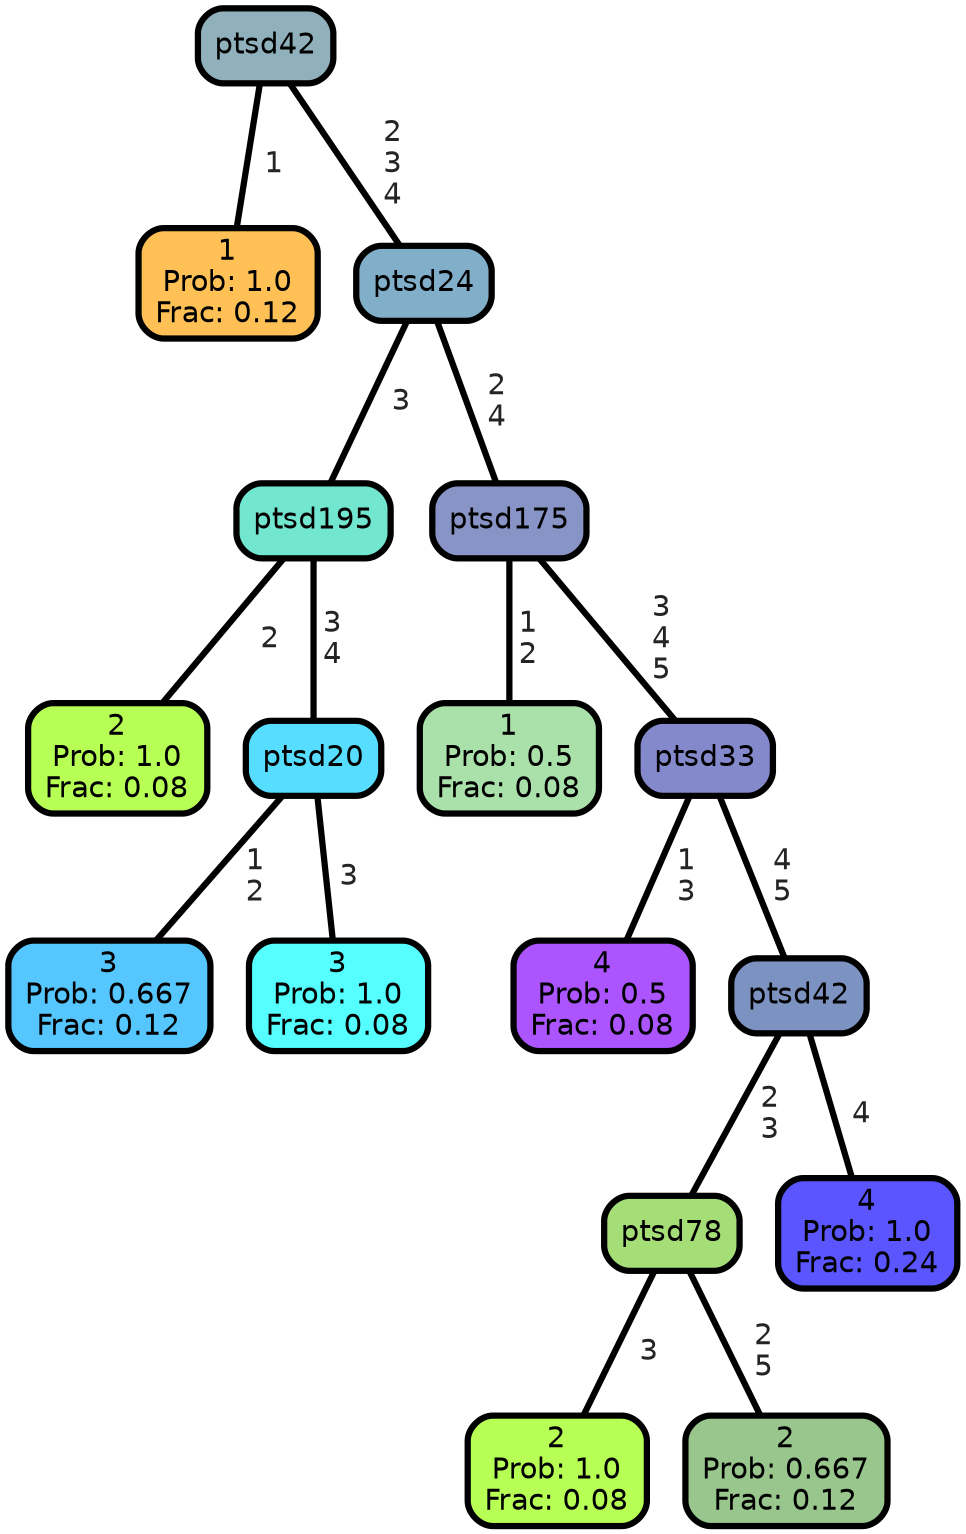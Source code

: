 graph Tree {
node [shape=box, style="filled, rounded",color="black",penwidth="3",fontcolor="black",                 fontname=helvetica] ;
graph [ranksep="0 equally", splines=straight,                 bgcolor=transparent, dpi=200] ;
edge [fontname=helvetica, fontweight=bold,fontcolor=grey14,color=black] ;
0 [label="1
Prob: 1.0
Frac: 0.12", fillcolor="#ffc155"] ;
1 [label="ptsd42", fillcolor="#90b1bb"] ;
2 [label="2
Prob: 1.0
Frac: 0.08", fillcolor="#b8ff55"] ;
3 [label="ptsd195", fillcolor="#72e6ce"] ;
4 [label="3
Prob: 0.667
Frac: 0.12", fillcolor="#56c6ff"] ;
5 [label="ptsd20", fillcolor="#56ddff"] ;
6 [label="3
Prob: 1.0
Frac: 0.08", fillcolor="#55ffff"] ;
7 [label="ptsd24", fillcolor="#81aec8"] ;
8 [label="1
Prob: 0.5
Frac: 0.08", fillcolor="#aae0aa"] ;
9 [label="ptsd175", fillcolor="#8894c6"] ;
10 [label="4
Prob: 0.5
Frac: 0.08", fillcolor="#ac55ff"] ;
11 [label="ptsd33", fillcolor="#8389ca"] ;
12 [label="2
Prob: 1.0
Frac: 0.08", fillcolor="#b8ff55"] ;
13 [label="ptsd78", fillcolor="#a5dd77"] ;
14 [label="2
Prob: 0.667
Frac: 0.12", fillcolor="#98c68d"] ;
15 [label="ptsd42", fillcolor="#7c92c1"] ;
16 [label="4
Prob: 1.0
Frac: 0.24", fillcolor="#5a55ff"] ;
1 -- 0 [label=" 1",penwidth=3] ;
1 -- 7 [label=" 2\n 3\n 4",penwidth=3] ;
3 -- 2 [label=" 2",penwidth=3] ;
3 -- 5 [label=" 3\n 4",penwidth=3] ;
5 -- 4 [label=" 1\n 2",penwidth=3] ;
5 -- 6 [label=" 3",penwidth=3] ;
7 -- 3 [label=" 3",penwidth=3] ;
7 -- 9 [label=" 2\n 4",penwidth=3] ;
9 -- 8 [label=" 1\n 2",penwidth=3] ;
9 -- 11 [label=" 3\n 4\n 5",penwidth=3] ;
11 -- 10 [label=" 1\n 3",penwidth=3] ;
11 -- 15 [label=" 4\n 5",penwidth=3] ;
13 -- 12 [label=" 3",penwidth=3] ;
13 -- 14 [label=" 2\n 5",penwidth=3] ;
15 -- 13 [label=" 2\n 3",penwidth=3] ;
15 -- 16 [label=" 4",penwidth=3] ;
{rank = same;}}